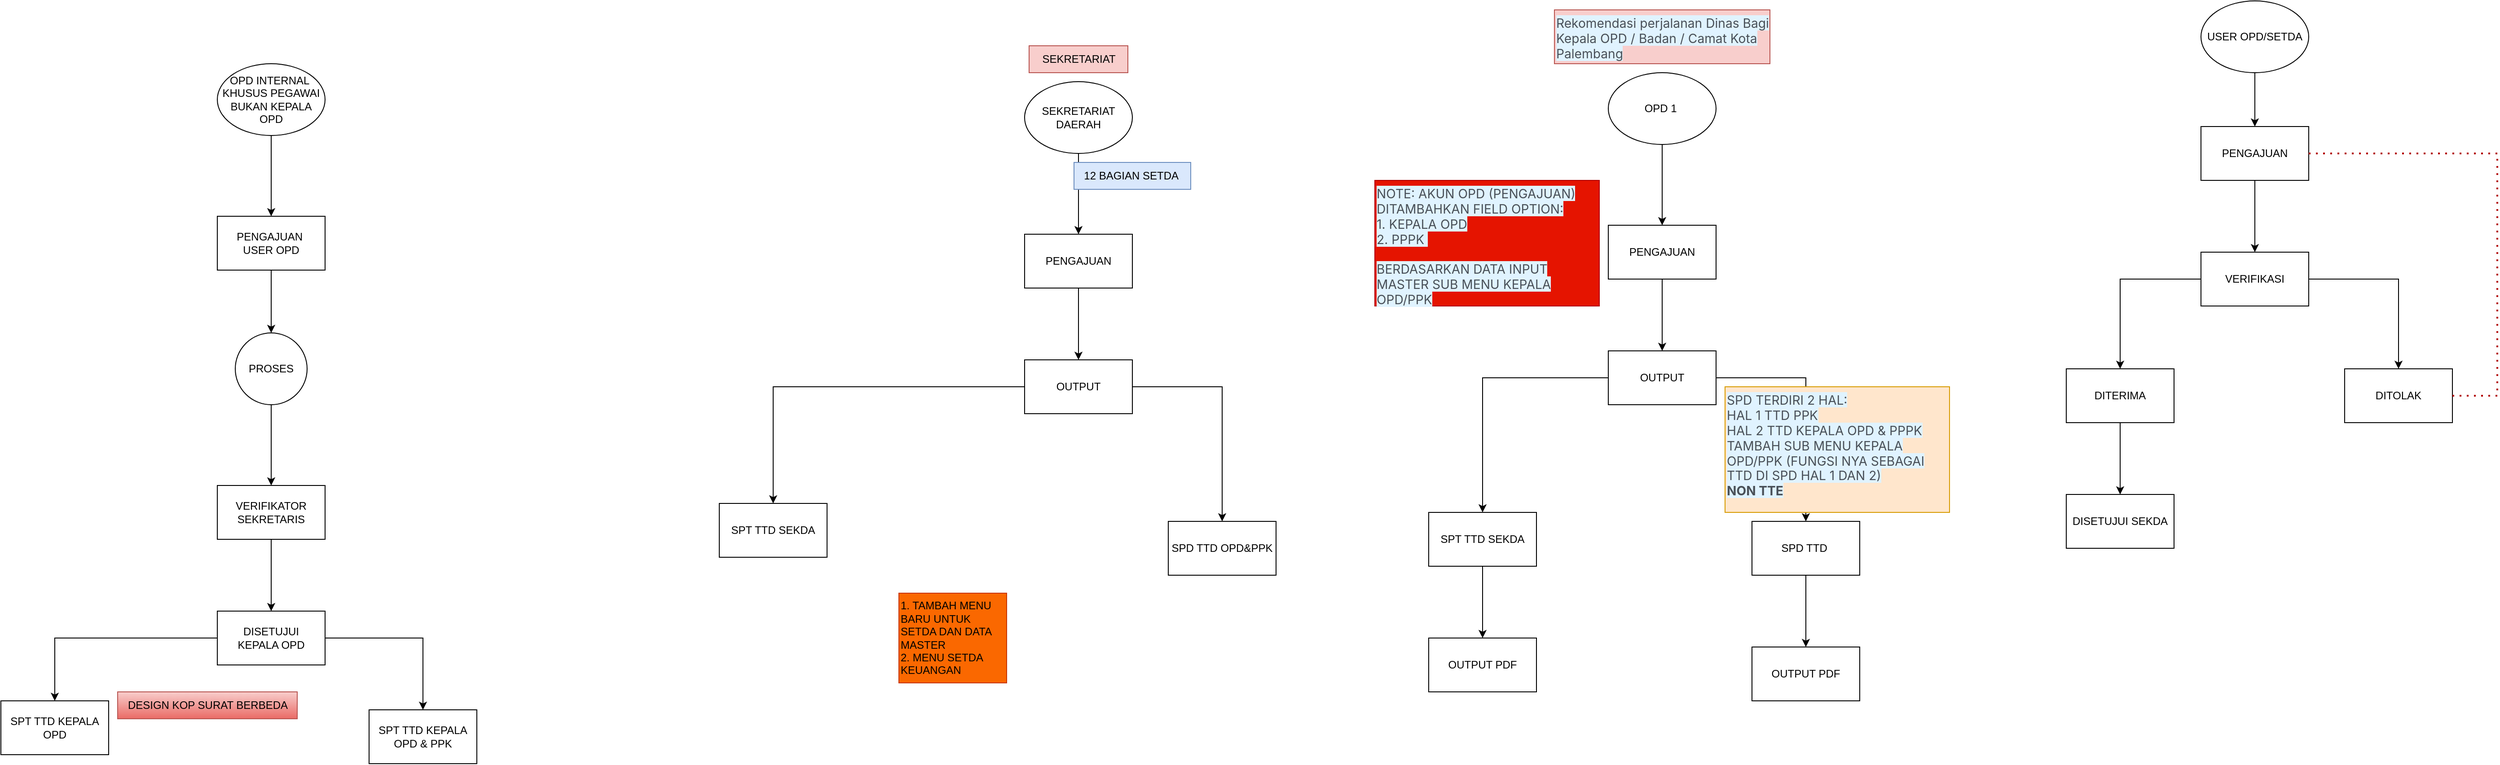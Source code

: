 <mxfile version="26.1.1">
  <diagram name="Halaman-1" id="V2P5FlIGPuNJy6bR8IvU">
    <mxGraphModel dx="4471" dy="1398" grid="1" gridSize="10" guides="1" tooltips="1" connect="1" arrows="1" fold="1" page="1" pageScale="1" pageWidth="827" pageHeight="1169" math="0" shadow="0">
      <root>
        <mxCell id="0" />
        <mxCell id="1" parent="0" />
        <mxCell id="z9kHfqypY6VMaFfeUSem-3" value="" style="edgeStyle=orthogonalEdgeStyle;rounded=0;orthogonalLoop=1;jettySize=auto;html=1;" edge="1" parent="1" source="z9kHfqypY6VMaFfeUSem-1" target="z9kHfqypY6VMaFfeUSem-2">
          <mxGeometry relative="1" as="geometry" />
        </mxCell>
        <mxCell id="z9kHfqypY6VMaFfeUSem-1" value="PENGAJUAN" style="rounded=0;whiteSpace=wrap;html=1;" vertex="1" parent="1">
          <mxGeometry x="350" y="350" width="120" height="60" as="geometry" />
        </mxCell>
        <mxCell id="z9kHfqypY6VMaFfeUSem-5" value="" style="edgeStyle=orthogonalEdgeStyle;rounded=0;orthogonalLoop=1;jettySize=auto;html=1;" edge="1" parent="1" source="z9kHfqypY6VMaFfeUSem-2" target="z9kHfqypY6VMaFfeUSem-4">
          <mxGeometry relative="1" as="geometry" />
        </mxCell>
        <mxCell id="z9kHfqypY6VMaFfeUSem-7" value="" style="edgeStyle=orthogonalEdgeStyle;rounded=0;orthogonalLoop=1;jettySize=auto;html=1;" edge="1" parent="1" source="z9kHfqypY6VMaFfeUSem-2" target="z9kHfqypY6VMaFfeUSem-6">
          <mxGeometry relative="1" as="geometry" />
        </mxCell>
        <mxCell id="z9kHfqypY6VMaFfeUSem-2" value="VERIFIKASI" style="rounded=0;whiteSpace=wrap;html=1;" vertex="1" parent="1">
          <mxGeometry x="350" y="490" width="120" height="60" as="geometry" />
        </mxCell>
        <mxCell id="z9kHfqypY6VMaFfeUSem-9" value="" style="edgeStyle=orthogonalEdgeStyle;rounded=0;orthogonalLoop=1;jettySize=auto;html=1;" edge="1" parent="1" source="z9kHfqypY6VMaFfeUSem-4" target="z9kHfqypY6VMaFfeUSem-8">
          <mxGeometry relative="1" as="geometry" />
        </mxCell>
        <mxCell id="z9kHfqypY6VMaFfeUSem-4" value="DITERIMA" style="rounded=0;whiteSpace=wrap;html=1;" vertex="1" parent="1">
          <mxGeometry x="200" y="620" width="120" height="60" as="geometry" />
        </mxCell>
        <mxCell id="z9kHfqypY6VMaFfeUSem-6" value="DITOLAK" style="whiteSpace=wrap;html=1;rounded=0;" vertex="1" parent="1">
          <mxGeometry x="510" y="620" width="120" height="60" as="geometry" />
        </mxCell>
        <mxCell id="z9kHfqypY6VMaFfeUSem-8" value="DISETUJUI SEKDA" style="whiteSpace=wrap;html=1;rounded=0;" vertex="1" parent="1">
          <mxGeometry x="200" y="760" width="120" height="60" as="geometry" />
        </mxCell>
        <mxCell id="z9kHfqypY6VMaFfeUSem-10" value="" style="endArrow=none;dashed=1;html=1;dashPattern=1 3;strokeWidth=2;rounded=0;entryX=1;entryY=0.5;entryDx=0;entryDy=0;exitX=1;exitY=0.5;exitDx=0;exitDy=0;fillColor=#e51400;strokeColor=#B20000;" edge="1" parent="1" source="z9kHfqypY6VMaFfeUSem-6" target="z9kHfqypY6VMaFfeUSem-1">
          <mxGeometry width="50" height="50" relative="1" as="geometry">
            <mxPoint x="680" y="650" as="sourcePoint" />
            <mxPoint x="520" y="353" as="targetPoint" />
            <Array as="points">
              <mxPoint x="680" y="650" />
              <mxPoint x="680" y="500" />
              <mxPoint x="680" y="380" />
              <mxPoint x="600" y="380" />
            </Array>
          </mxGeometry>
        </mxCell>
        <mxCell id="z9kHfqypY6VMaFfeUSem-12" value="" style="edgeStyle=orthogonalEdgeStyle;rounded=0;orthogonalLoop=1;jettySize=auto;html=1;" edge="1" parent="1" source="z9kHfqypY6VMaFfeUSem-11" target="z9kHfqypY6VMaFfeUSem-1">
          <mxGeometry relative="1" as="geometry" />
        </mxCell>
        <mxCell id="z9kHfqypY6VMaFfeUSem-11" value="USER OPD/SETDA" style="ellipse;whiteSpace=wrap;html=1;" vertex="1" parent="1">
          <mxGeometry x="350" y="210" width="120" height="80" as="geometry" />
        </mxCell>
        <mxCell id="z9kHfqypY6VMaFfeUSem-16" value="" style="edgeStyle=orthogonalEdgeStyle;rounded=0;orthogonalLoop=1;jettySize=auto;html=1;" edge="1" parent="1" source="z9kHfqypY6VMaFfeUSem-13" target="z9kHfqypY6VMaFfeUSem-15">
          <mxGeometry relative="1" as="geometry" />
        </mxCell>
        <mxCell id="z9kHfqypY6VMaFfeUSem-13" value="OPD 1&amp;nbsp;" style="ellipse;whiteSpace=wrap;html=1;" vertex="1" parent="1">
          <mxGeometry x="-310" y="290" width="120" height="80" as="geometry" />
        </mxCell>
        <mxCell id="z9kHfqypY6VMaFfeUSem-14" value="&lt;span style=&quot;color: rgb(73, 80, 87); font-family: -apple-system, &amp;quot;system-ui&amp;quot;, &amp;quot;Segoe UI&amp;quot;, Roboto, &amp;quot;Helvetica Neue&amp;quot;, Arial, &amp;quot;Noto Sans&amp;quot;, sans-serif, &amp;quot;Apple Color Emoji&amp;quot;, &amp;quot;Segoe UI Emoji&amp;quot;, &amp;quot;Segoe UI Symbol&amp;quot;, &amp;quot;Noto Color Emoji&amp;quot;; font-size: 14.08px; font-style: normal; font-variant-ligatures: normal; font-variant-caps: normal; font-weight: 400; letter-spacing: normal; orphans: 2; text-indent: 0px; text-transform: none; widows: 2; word-spacing: 0px; -webkit-text-stroke-width: 0px; white-space: normal; text-decoration-thickness: initial; text-decoration-style: initial; text-decoration-color: initial; float: none; background-color: rgb(224, 243, 255); display: inline !important;&quot;&gt;Rekomendasi perjalanan Dinas Bagi Kepala OPD / Badan / Camat Kota Palembang&lt;/span&gt;" style="text;whiteSpace=wrap;html=1;fillColor=#f8cecc;strokeColor=#b85450;align=left;" vertex="1" parent="1">
          <mxGeometry x="-370" y="220" width="240" height="60" as="geometry" />
        </mxCell>
        <mxCell id="z9kHfqypY6VMaFfeUSem-18" value="" style="edgeStyle=orthogonalEdgeStyle;rounded=0;orthogonalLoop=1;jettySize=auto;html=1;" edge="1" parent="1" source="z9kHfqypY6VMaFfeUSem-15" target="z9kHfqypY6VMaFfeUSem-17">
          <mxGeometry relative="1" as="geometry" />
        </mxCell>
        <mxCell id="z9kHfqypY6VMaFfeUSem-15" value="PENGAJUAN" style="whiteSpace=wrap;html=1;" vertex="1" parent="1">
          <mxGeometry x="-310" y="460" width="120" height="60" as="geometry" />
        </mxCell>
        <mxCell id="z9kHfqypY6VMaFfeUSem-21" value="" style="edgeStyle=orthogonalEdgeStyle;rounded=0;orthogonalLoop=1;jettySize=auto;html=1;" edge="1" parent="1" source="z9kHfqypY6VMaFfeUSem-17" target="z9kHfqypY6VMaFfeUSem-20">
          <mxGeometry relative="1" as="geometry" />
        </mxCell>
        <mxCell id="z9kHfqypY6VMaFfeUSem-23" value="" style="edgeStyle=orthogonalEdgeStyle;rounded=0;orthogonalLoop=1;jettySize=auto;html=1;" edge="1" parent="1" source="z9kHfqypY6VMaFfeUSem-17" target="z9kHfqypY6VMaFfeUSem-22">
          <mxGeometry relative="1" as="geometry" />
        </mxCell>
        <mxCell id="z9kHfqypY6VMaFfeUSem-17" value="OUTPUT" style="whiteSpace=wrap;html=1;" vertex="1" parent="1">
          <mxGeometry x="-310" y="600" width="120" height="60" as="geometry" />
        </mxCell>
        <mxCell id="z9kHfqypY6VMaFfeUSem-29" value="" style="edgeStyle=orthogonalEdgeStyle;rounded=0;orthogonalLoop=1;jettySize=auto;html=1;" edge="1" parent="1" source="z9kHfqypY6VMaFfeUSem-20" target="z9kHfqypY6VMaFfeUSem-28">
          <mxGeometry relative="1" as="geometry" />
        </mxCell>
        <mxCell id="z9kHfqypY6VMaFfeUSem-20" value="SPT TTD SEKDA" style="whiteSpace=wrap;html=1;" vertex="1" parent="1">
          <mxGeometry x="-510" y="780" width="120" height="60" as="geometry" />
        </mxCell>
        <mxCell id="z9kHfqypY6VMaFfeUSem-27" value="" style="edgeStyle=orthogonalEdgeStyle;rounded=0;orthogonalLoop=1;jettySize=auto;html=1;" edge="1" parent="1" source="z9kHfqypY6VMaFfeUSem-22" target="z9kHfqypY6VMaFfeUSem-26">
          <mxGeometry relative="1" as="geometry" />
        </mxCell>
        <mxCell id="z9kHfqypY6VMaFfeUSem-22" value="SPD TTD&amp;nbsp;" style="whiteSpace=wrap;html=1;" vertex="1" parent="1">
          <mxGeometry x="-150" y="790" width="120" height="60" as="geometry" />
        </mxCell>
        <mxCell id="z9kHfqypY6VMaFfeUSem-24" value="&lt;font face=&quot;-apple-system, system-ui, Segoe UI, Roboto, Helvetica Neue, Arial, Noto Sans, sans-serif, Apple Color Emoji, Segoe UI Emoji, Segoe UI Symbol, Noto Color Emoji&quot; color=&quot;#495057&quot;&gt;&lt;span style=&quot;font-size: 14.08px; background-color: rgb(224, 243, 255);&quot;&gt;SPD TERDIRI 2 HAL:&lt;/span&gt;&lt;/font&gt;&lt;div&gt;&lt;font face=&quot;-apple-system, system-ui, Segoe UI, Roboto, Helvetica Neue, Arial, Noto Sans, sans-serif, Apple Color Emoji, Segoe UI Emoji, Segoe UI Symbol, Noto Color Emoji&quot; color=&quot;#495057&quot;&gt;&lt;span style=&quot;font-size: 14.08px; background-color: rgb(224, 243, 255);&quot;&gt;HAL 1 TTD PPK&lt;/span&gt;&lt;/font&gt;&lt;/div&gt;&lt;div&gt;&lt;font face=&quot;-apple-system, system-ui, Segoe UI, Roboto, Helvetica Neue, Arial, Noto Sans, sans-serif, Apple Color Emoji, Segoe UI Emoji, Segoe UI Symbol, Noto Color Emoji&quot; color=&quot;#495057&quot;&gt;&lt;span style=&quot;font-size: 14.08px; background-color: rgb(224, 243, 255);&quot;&gt;HAL 2 TTD KEPALA OPD &amp;amp; PPPK&lt;/span&gt;&lt;/font&gt;&lt;/div&gt;&lt;div&gt;&lt;font face=&quot;-apple-system, system-ui, Segoe UI, Roboto, Helvetica Neue, Arial, Noto Sans, sans-serif, Apple Color Emoji, Segoe UI Emoji, Segoe UI Symbol, Noto Color Emoji&quot; color=&quot;#495057&quot;&gt;&lt;span style=&quot;font-size: 14.08px; background-color: rgb(224, 243, 255);&quot;&gt;TAMBAH SUB MENU KEPALA OPD/PPK (FUNGSI NYA SEBAGAI TTD DI SPD HAL 1 DAN 2)&lt;/span&gt;&lt;/font&gt;&lt;/div&gt;&lt;div&gt;&lt;font face=&quot;-apple-system, system-ui, Segoe UI, Roboto, Helvetica Neue, Arial, Noto Sans, sans-serif, Apple Color Emoji, Segoe UI Emoji, Segoe UI Symbol, Noto Color Emoji&quot; color=&quot;#495057&quot;&gt;&lt;span style=&quot;font-size: 14.08px; background-color: rgb(224, 243, 255);&quot;&gt;&lt;b&gt;NON TTE&lt;/b&gt;&lt;/span&gt;&lt;/font&gt;&lt;/div&gt;" style="text;whiteSpace=wrap;html=1;fillColor=#ffe6cc;strokeColor=#d79b00;" vertex="1" parent="1">
          <mxGeometry x="-180" y="640" width="250" height="140" as="geometry" />
        </mxCell>
        <mxCell id="z9kHfqypY6VMaFfeUSem-26" value="OUTPUT PDF" style="whiteSpace=wrap;html=1;" vertex="1" parent="1">
          <mxGeometry x="-150" y="930" width="120" height="60" as="geometry" />
        </mxCell>
        <mxCell id="z9kHfqypY6VMaFfeUSem-28" value="OUTPUT PDF" style="whiteSpace=wrap;html=1;" vertex="1" parent="1">
          <mxGeometry x="-510" y="920" width="120" height="60" as="geometry" />
        </mxCell>
        <mxCell id="z9kHfqypY6VMaFfeUSem-33" value="" style="edgeStyle=orthogonalEdgeStyle;rounded=0;orthogonalLoop=1;jettySize=auto;html=1;" edge="1" parent="1" source="z9kHfqypY6VMaFfeUSem-30" target="z9kHfqypY6VMaFfeUSem-32">
          <mxGeometry relative="1" as="geometry" />
        </mxCell>
        <mxCell id="z9kHfqypY6VMaFfeUSem-30" value="SEKRETARIAT DAERAH" style="ellipse;whiteSpace=wrap;html=1;" vertex="1" parent="1">
          <mxGeometry x="-960" y="300" width="120" height="80" as="geometry" />
        </mxCell>
        <mxCell id="z9kHfqypY6VMaFfeUSem-31" value="SEKRETARIAT" style="text;html=1;align=center;verticalAlign=middle;resizable=0;points=[];autosize=1;strokeColor=#b85450;fillColor=#f8cecc;" vertex="1" parent="1">
          <mxGeometry x="-955" y="260" width="110" height="30" as="geometry" />
        </mxCell>
        <mxCell id="z9kHfqypY6VMaFfeUSem-35" value="" style="edgeStyle=orthogonalEdgeStyle;rounded=0;orthogonalLoop=1;jettySize=auto;html=1;" edge="1" parent="1" source="z9kHfqypY6VMaFfeUSem-32" target="z9kHfqypY6VMaFfeUSem-34">
          <mxGeometry relative="1" as="geometry" />
        </mxCell>
        <mxCell id="z9kHfqypY6VMaFfeUSem-32" value="PENGAJUAN" style="whiteSpace=wrap;html=1;" vertex="1" parent="1">
          <mxGeometry x="-960" y="470" width="120" height="60" as="geometry" />
        </mxCell>
        <mxCell id="z9kHfqypY6VMaFfeUSem-38" value="" style="edgeStyle=orthogonalEdgeStyle;rounded=0;orthogonalLoop=1;jettySize=auto;html=1;" edge="1" parent="1" source="z9kHfqypY6VMaFfeUSem-34" target="z9kHfqypY6VMaFfeUSem-37">
          <mxGeometry relative="1" as="geometry" />
        </mxCell>
        <mxCell id="z9kHfqypY6VMaFfeUSem-40" value="" style="edgeStyle=orthogonalEdgeStyle;rounded=0;orthogonalLoop=1;jettySize=auto;html=1;" edge="1" parent="1" source="z9kHfqypY6VMaFfeUSem-34" target="z9kHfqypY6VMaFfeUSem-39">
          <mxGeometry relative="1" as="geometry" />
        </mxCell>
        <mxCell id="z9kHfqypY6VMaFfeUSem-34" value="OUTPUT" style="whiteSpace=wrap;html=1;" vertex="1" parent="1">
          <mxGeometry x="-960" y="610" width="120" height="60" as="geometry" />
        </mxCell>
        <mxCell id="z9kHfqypY6VMaFfeUSem-37" value="SPT TTD SEKDA" style="whiteSpace=wrap;html=1;" vertex="1" parent="1">
          <mxGeometry x="-1300" y="770" width="120" height="60" as="geometry" />
        </mxCell>
        <mxCell id="z9kHfqypY6VMaFfeUSem-39" value="SPD TTD OPD&amp;amp;PPK" style="whiteSpace=wrap;html=1;" vertex="1" parent="1">
          <mxGeometry x="-800" y="790" width="120" height="60" as="geometry" />
        </mxCell>
        <mxCell id="z9kHfqypY6VMaFfeUSem-41" value="12 BAGIAN SETDA&amp;nbsp;" style="text;html=1;align=center;verticalAlign=middle;resizable=0;points=[];autosize=1;strokeColor=#6c8ebf;fillColor=#dae8fc;" vertex="1" parent="1">
          <mxGeometry x="-905" y="390" width="130" height="30" as="geometry" />
        </mxCell>
        <mxCell id="z9kHfqypY6VMaFfeUSem-42" value="&lt;font face=&quot;-apple-system, system-ui, Segoe UI, Roboto, Helvetica Neue, Arial, Noto Sans, sans-serif, Apple Color Emoji, Segoe UI Emoji, Segoe UI Symbol, Noto Color Emoji&quot; color=&quot;#495057&quot;&gt;&lt;span style=&quot;font-size: 14.08px; background-color: rgb(224, 243, 255);&quot;&gt;NOTE: AKUN OPD (PENGAJUAN) DITAMBAHKAN FIELD OPTION:&lt;/span&gt;&lt;/font&gt;&lt;div&gt;&lt;font face=&quot;-apple-system, system-ui, Segoe UI, Roboto, Helvetica Neue, Arial, Noto Sans, sans-serif, Apple Color Emoji, Segoe UI Emoji, Segoe UI Symbol, Noto Color Emoji&quot; color=&quot;#495057&quot;&gt;&lt;span style=&quot;font-size: 14.08px; background-color: rgb(224, 243, 255);&quot;&gt;1. KEPALA OPD&lt;/span&gt;&lt;/font&gt;&lt;/div&gt;&lt;div&gt;&lt;font face=&quot;-apple-system, system-ui, Segoe UI, Roboto, Helvetica Neue, Arial, Noto Sans, sans-serif, Apple Color Emoji, Segoe UI Emoji, Segoe UI Symbol, Noto Color Emoji&quot; color=&quot;#495057&quot;&gt;&lt;span style=&quot;font-size: 14.08px; background-color: rgb(224, 243, 255);&quot;&gt;2. PPPK&amp;nbsp;&lt;/span&gt;&lt;/font&gt;&lt;/div&gt;&lt;div&gt;&lt;font face=&quot;-apple-system, system-ui, Segoe UI, Roboto, Helvetica Neue, Arial, Noto Sans, sans-serif, Apple Color Emoji, Segoe UI Emoji, Segoe UI Symbol, Noto Color Emoji&quot; color=&quot;#495057&quot;&gt;&lt;span style=&quot;font-size: 14.08px; background-color: rgb(224, 243, 255);&quot;&gt;&lt;br&gt;&lt;/span&gt;&lt;/font&gt;&lt;/div&gt;&lt;div&gt;&lt;font face=&quot;-apple-system, system-ui, Segoe UI, Roboto, Helvetica Neue, Arial, Noto Sans, sans-serif, Apple Color Emoji, Segoe UI Emoji, Segoe UI Symbol, Noto Color Emoji&quot; color=&quot;#495057&quot;&gt;&lt;span style=&quot;font-size: 14.08px; background-color: rgb(224, 243, 255);&quot;&gt;BERDASARKAN DATA INPUT MASTER SUB MENU KEPALA OPD/PPK&lt;/span&gt;&lt;/font&gt;&lt;/div&gt;" style="text;whiteSpace=wrap;html=1;fillColor=#e51400;strokeColor=#B20000;fontColor=#ffffff;" vertex="1" parent="1">
          <mxGeometry x="-570" y="410" width="250" height="140" as="geometry" />
        </mxCell>
        <mxCell id="z9kHfqypY6VMaFfeUSem-43" value="1. TAMBAH MENU BARU UNTUK SETDA DAN DATA MASTER&lt;div&gt;2. MENU SETDA KEUANGAN&lt;/div&gt;" style="whiteSpace=wrap;html=1;fillColor=#fa6800;fontColor=#000000;strokeColor=#C73500;align=left;" vertex="1" parent="1">
          <mxGeometry x="-1100" y="870" width="120" height="100" as="geometry" />
        </mxCell>
        <mxCell id="z9kHfqypY6VMaFfeUSem-47" value="" style="edgeStyle=orthogonalEdgeStyle;rounded=0;orthogonalLoop=1;jettySize=auto;html=1;" edge="1" parent="1" source="z9kHfqypY6VMaFfeUSem-45" target="z9kHfqypY6VMaFfeUSem-46">
          <mxGeometry relative="1" as="geometry" />
        </mxCell>
        <mxCell id="z9kHfqypY6VMaFfeUSem-45" value="OPD INTERNAL&amp;nbsp;&lt;div&gt;KHUSUS PEGAWAI BUKAN KEPALA OPD&lt;/div&gt;" style="ellipse;whiteSpace=wrap;html=1;" vertex="1" parent="1">
          <mxGeometry x="-1859" y="280" width="120" height="80" as="geometry" />
        </mxCell>
        <mxCell id="z9kHfqypY6VMaFfeUSem-49" value="" style="edgeStyle=orthogonalEdgeStyle;rounded=0;orthogonalLoop=1;jettySize=auto;html=1;" edge="1" parent="1" source="z9kHfqypY6VMaFfeUSem-46" target="z9kHfqypY6VMaFfeUSem-48">
          <mxGeometry relative="1" as="geometry" />
        </mxCell>
        <mxCell id="z9kHfqypY6VMaFfeUSem-46" value="PENGAJUAN&amp;nbsp;&lt;div&gt;USER OPD&lt;/div&gt;" style="whiteSpace=wrap;html=1;" vertex="1" parent="1">
          <mxGeometry x="-1859" y="450" width="120" height="60" as="geometry" />
        </mxCell>
        <mxCell id="z9kHfqypY6VMaFfeUSem-51" value="" style="edgeStyle=orthogonalEdgeStyle;rounded=0;orthogonalLoop=1;jettySize=auto;html=1;" edge="1" parent="1" source="z9kHfqypY6VMaFfeUSem-48" target="z9kHfqypY6VMaFfeUSem-50">
          <mxGeometry relative="1" as="geometry" />
        </mxCell>
        <mxCell id="z9kHfqypY6VMaFfeUSem-48" value="PROSES" style="ellipse;whiteSpace=wrap;html=1;" vertex="1" parent="1">
          <mxGeometry x="-1839" y="580" width="80" height="80" as="geometry" />
        </mxCell>
        <mxCell id="z9kHfqypY6VMaFfeUSem-53" value="" style="edgeStyle=orthogonalEdgeStyle;rounded=0;orthogonalLoop=1;jettySize=auto;html=1;" edge="1" parent="1" source="z9kHfqypY6VMaFfeUSem-50" target="z9kHfqypY6VMaFfeUSem-52">
          <mxGeometry relative="1" as="geometry" />
        </mxCell>
        <mxCell id="z9kHfqypY6VMaFfeUSem-50" value="VERIFIKATOR&lt;div&gt;SEKRETARIS&lt;/div&gt;" style="whiteSpace=wrap;html=1;" vertex="1" parent="1">
          <mxGeometry x="-1859" y="750" width="120" height="60" as="geometry" />
        </mxCell>
        <mxCell id="z9kHfqypY6VMaFfeUSem-56" value="" style="edgeStyle=orthogonalEdgeStyle;rounded=0;orthogonalLoop=1;jettySize=auto;html=1;" edge="1" parent="1" source="z9kHfqypY6VMaFfeUSem-52" target="z9kHfqypY6VMaFfeUSem-55">
          <mxGeometry relative="1" as="geometry" />
        </mxCell>
        <mxCell id="z9kHfqypY6VMaFfeUSem-58" value="" style="edgeStyle=orthogonalEdgeStyle;rounded=0;orthogonalLoop=1;jettySize=auto;html=1;" edge="1" parent="1" source="z9kHfqypY6VMaFfeUSem-52" target="z9kHfqypY6VMaFfeUSem-57">
          <mxGeometry relative="1" as="geometry" />
        </mxCell>
        <mxCell id="z9kHfqypY6VMaFfeUSem-52" value="DISETUJUI&lt;div&gt;KEPALA OPD&lt;/div&gt;" style="whiteSpace=wrap;html=1;" vertex="1" parent="1">
          <mxGeometry x="-1859" y="890" width="120" height="60" as="geometry" />
        </mxCell>
        <mxCell id="z9kHfqypY6VMaFfeUSem-55" value="SPT TTD KEPALA OPD" style="whiteSpace=wrap;html=1;" vertex="1" parent="1">
          <mxGeometry x="-2100" y="990" width="120" height="60" as="geometry" />
        </mxCell>
        <mxCell id="z9kHfqypY6VMaFfeUSem-57" value="SPT TTD KEPALA OPD &amp;amp; PPK" style="whiteSpace=wrap;html=1;" vertex="1" parent="1">
          <mxGeometry x="-1690" y="1000" width="120" height="60" as="geometry" />
        </mxCell>
        <mxCell id="z9kHfqypY6VMaFfeUSem-59" value="DESIGN KOP SURAT BERBEDA" style="text;html=1;align=center;verticalAlign=middle;resizable=0;points=[];autosize=1;strokeColor=#b85450;fillColor=#f8cecc;gradientColor=#ea6b66;" vertex="1" parent="1">
          <mxGeometry x="-1970" y="980" width="200" height="30" as="geometry" />
        </mxCell>
      </root>
    </mxGraphModel>
  </diagram>
</mxfile>

